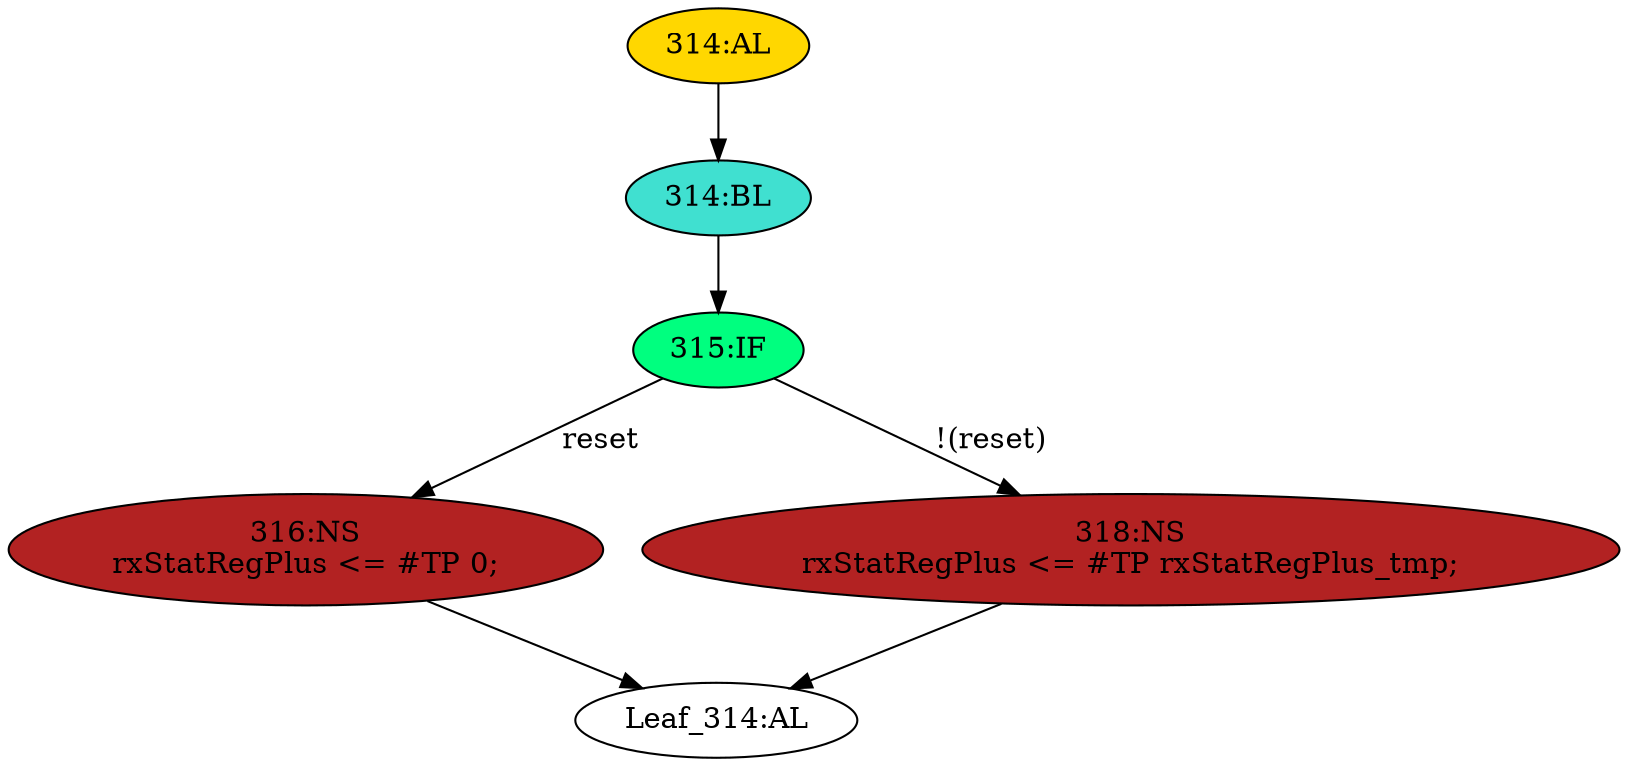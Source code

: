 strict digraph "" {
	node [label="\N"];
	"314:BL"	 [ast="<pyverilog.vparser.ast.Block object at 0x7fd29a783e90>",
		fillcolor=turquoise,
		label="314:BL",
		statements="[]",
		style=filled,
		typ=Block];
	"315:IF"	 [ast="<pyverilog.vparser.ast.IfStatement object at 0x7fd29a783ed0>",
		fillcolor=springgreen,
		label="315:IF",
		statements="[]",
		style=filled,
		typ=IfStatement];
	"314:BL" -> "315:IF"	 [cond="[]",
		lineno=None];
	"316:NS"	 [ast="<pyverilog.vparser.ast.NonblockingSubstitution object at 0x7fd29a781290>",
		fillcolor=firebrick,
		label="316:NS
rxStatRegPlus <= #TP 0;",
		statements="[<pyverilog.vparser.ast.NonblockingSubstitution object at 0x7fd29a781290>]",
		style=filled,
		typ=NonblockingSubstitution];
	"Leaf_314:AL"	 [def_var="['rxStatRegPlus']",
		label="Leaf_314:AL"];
	"316:NS" -> "Leaf_314:AL"	 [cond="[]",
		lineno=None];
	"318:NS"	 [ast="<pyverilog.vparser.ast.NonblockingSubstitution object at 0x7fd29a783f50>",
		fillcolor=firebrick,
		label="318:NS
rxStatRegPlus <= #TP rxStatRegPlus_tmp;",
		statements="[<pyverilog.vparser.ast.NonblockingSubstitution object at 0x7fd29a783f50>]",
		style=filled,
		typ=NonblockingSubstitution];
	"318:NS" -> "Leaf_314:AL"	 [cond="[]",
		lineno=None];
	"315:IF" -> "316:NS"	 [cond="['reset']",
		label=reset,
		lineno=315];
	"315:IF" -> "318:NS"	 [cond="['reset']",
		label="!(reset)",
		lineno=315];
	"314:AL"	 [ast="<pyverilog.vparser.ast.Always object at 0x7fd29a781510>",
		clk_sens=True,
		fillcolor=gold,
		label="314:AL",
		sens="['rxclk', 'reset']",
		statements="[]",
		style=filled,
		typ=Always,
		use_var="['reset', 'rxStatRegPlus_tmp']"];
	"314:AL" -> "314:BL"	 [cond="[]",
		lineno=None];
}
